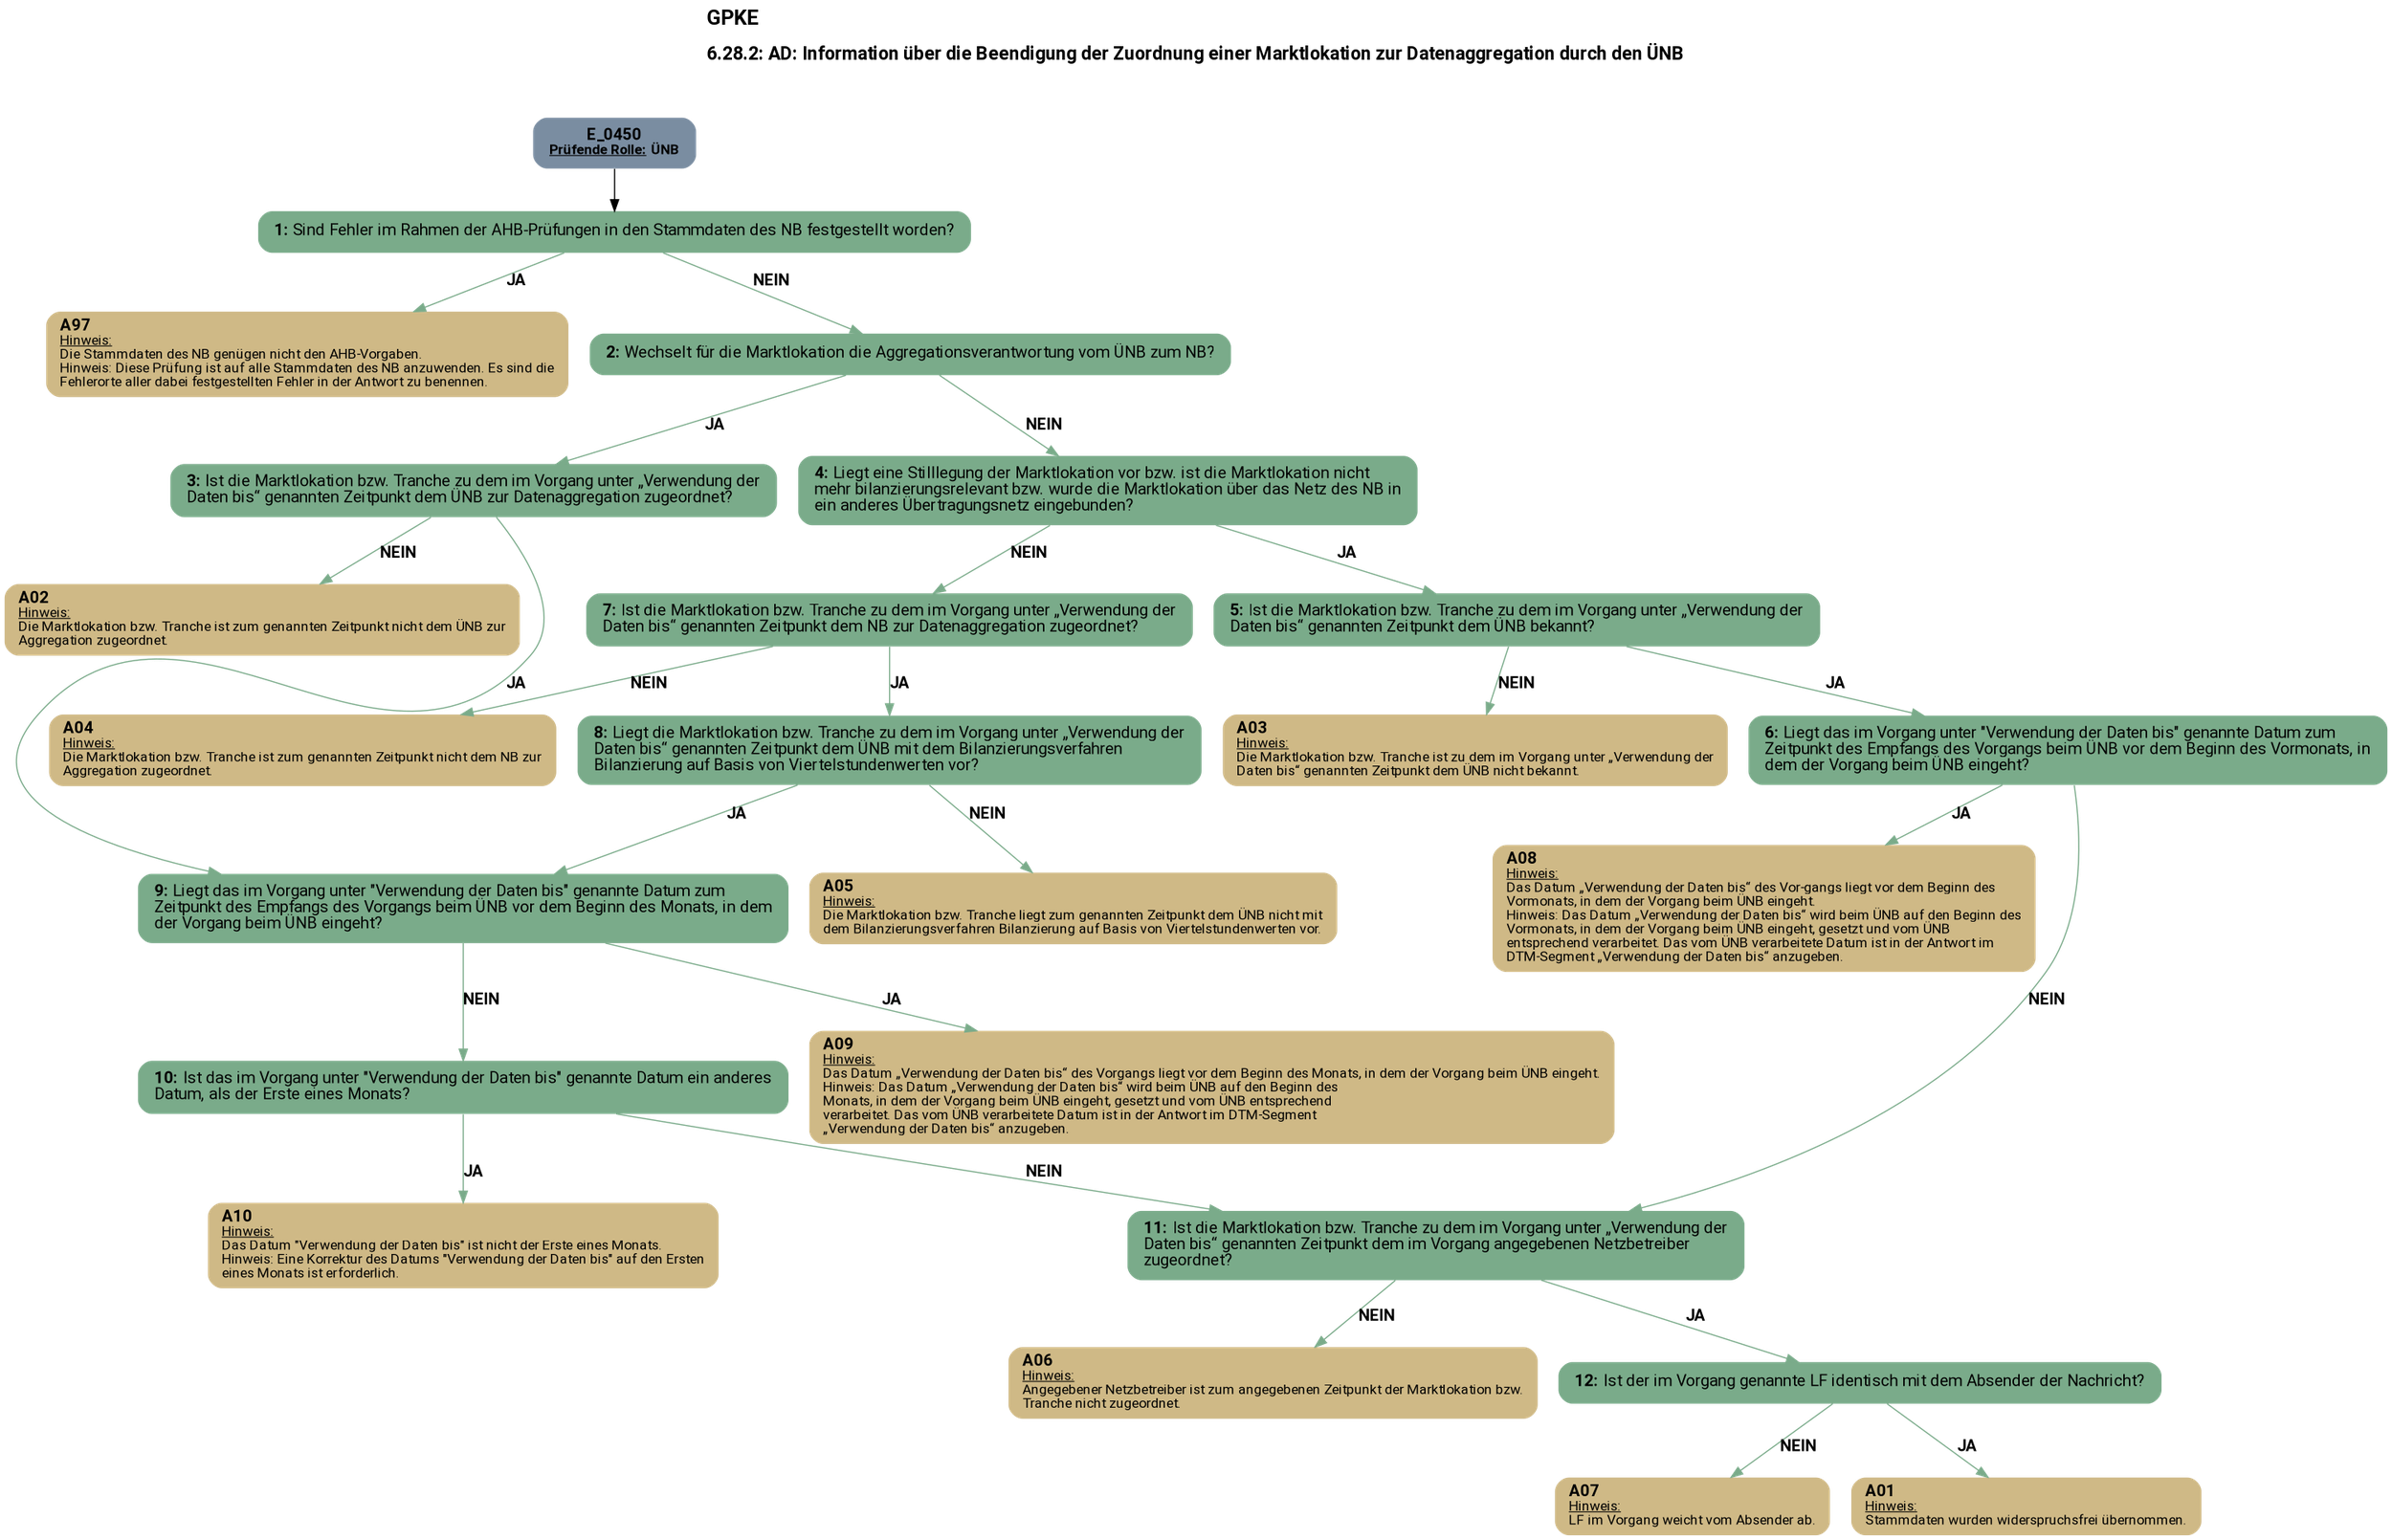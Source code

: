 digraph D {
    labelloc="t";
    label=<<B><FONT POINT-SIZE="18">GPKE</FONT></B><BR align="left"/><BR/><B><FONT POINT-SIZE="16">6.28.2: AD: Information über die Beendigung der Zuordnung einer Marktlokation zur Datenaggregation durch den ÜNB</FONT></B><BR align="left"/><BR/><BR/><BR/>>;
    ratio="compress";
    concentrate=true;
    pack=true;
    rankdir=TB;
    packmode="array";
    size="20,20";
    "Start" [margin="0.2,0.12", shape=box, style="filled,rounded", penwidth=0.0, fillcolor="#7a8da1", label=<<B>E_0450</B><BR align="center"/><FONT point-size="12"><B><U>Prüfende Rolle:</U> ÜNB</B></FONT><BR align="center"/>>, fontname="Roboto, sans-serif"];
    "1" [margin="0.2,0.12", shape=box, style="filled,rounded", penwidth=0.0, fillcolor="#7aab8a", label=<<B>1: </B>Sind Fehler im Rahmen der AHB-Prüfungen in den Stammdaten des NB festgestellt worden?<BR align="left"/>>, fontname="Roboto, sans-serif"];
    "A97" [margin="0.17,0.08", shape=box, style="filled,rounded", penwidth=0.0, fillcolor="#cfb986", label=<<B>A97</B><BR align="left"/><FONT point-size="12"><U>Hinweis:</U><BR align="left"/>Die Stammdaten des NB genügen nicht den AHB-Vorgaben.<BR align="left"/>Hinweis: Diese Prüfung ist auf alle Stammdaten des NB anzuwenden. Es sind die<BR align="left"/>Fehlerorte aller dabei festgestellten Fehler in der Antwort zu benennen.<BR align="left"/></FONT>>, fontname="Roboto, sans-serif"];
    "2" [margin="0.2,0.12", shape=box, style="filled,rounded", penwidth=0.0, fillcolor="#7aab8a", label=<<B>2: </B>Wechselt für die Marktlokation die Aggregationsverantwortung vom ÜNB zum NB?<BR align="left"/>>, fontname="Roboto, sans-serif"];
    "3" [margin="0.2,0.12", shape=box, style="filled,rounded", penwidth=0.0, fillcolor="#7aab8a", label=<<B>3: </B>Ist die Marktlokation bzw. Tranche zu dem im Vorgang unter „Verwendung der<BR align="left"/>Daten bis“ genannten Zeitpunkt dem ÜNB zur Datenaggregation zugeordnet?<BR align="left"/>>, fontname="Roboto, sans-serif"];
    "A02" [margin="0.17,0.08", shape=box, style="filled,rounded", penwidth=0.0, fillcolor="#cfb986", label=<<B>A02</B><BR align="left"/><FONT point-size="12"><U>Hinweis:</U><BR align="left"/>Die Marktlokation bzw. Tranche ist zum genannten Zeitpunkt nicht dem ÜNB zur<BR align="left"/>Aggregation zugeordnet.<BR align="left"/></FONT>>, fontname="Roboto, sans-serif"];
    "4" [margin="0.2,0.12", shape=box, style="filled,rounded", penwidth=0.0, fillcolor="#7aab8a", label=<<B>4: </B>Liegt eine Stilllegung der Marktlokation vor bzw. ist die Marktlokation nicht<BR align="left"/>mehr bilanzierungsrelevant bzw. wurde die Marktlokation über das Netz des NB in<BR align="left"/>ein anderes Übertragungsnetz eingebunden?<BR align="left"/>>, fontname="Roboto, sans-serif"];
    "5" [margin="0.2,0.12", shape=box, style="filled,rounded", penwidth=0.0, fillcolor="#7aab8a", label=<<B>5: </B>Ist die Marktlokation bzw. Tranche zu dem im Vorgang unter „Verwendung der<BR align="left"/>Daten bis“ genannten Zeitpunkt dem ÜNB bekannt?<BR align="left"/>>, fontname="Roboto, sans-serif"];
    "A03" [margin="0.17,0.08", shape=box, style="filled,rounded", penwidth=0.0, fillcolor="#cfb986", label=<<B>A03</B><BR align="left"/><FONT point-size="12"><U>Hinweis:</U><BR align="left"/>Die Marktlokation bzw. Tranche ist zu dem im Vorgang unter „Verwendung der<BR align="left"/>Daten bis“ genannten Zeitpunkt dem ÜNB nicht bekannt.<BR align="left"/></FONT>>, fontname="Roboto, sans-serif"];
    "6" [margin="0.2,0.12", shape=box, style="filled,rounded", penwidth=0.0, fillcolor="#7aab8a", label=<<B>6: </B>Liegt das im Vorgang unter "Verwendung der Daten bis" genannte Datum zum<BR align="left"/>Zeitpunkt des Empfangs des Vorgangs beim ÜNB vor dem Beginn des Vormonats, in<BR align="left"/>dem der Vorgang beim ÜNB eingeht?<BR align="left"/>>, fontname="Roboto, sans-serif"];
    "A08" [margin="0.17,0.08", shape=box, style="filled,rounded", penwidth=0.0, fillcolor="#cfb986", label=<<B>A08</B><BR align="left"/><FONT point-size="12"><U>Hinweis:</U><BR align="left"/>Das Datum „Verwendung der Daten bis“ des Vor-gangs liegt vor dem Beginn des<BR align="left"/>Vormonats, in dem der Vorgang beim ÜNB eingeht.<BR align="left"/>Hinweis: Das Datum „Verwendung der Daten bis“ wird beim ÜNB auf den Beginn des<BR align="left"/>Vormonats, in dem der Vorgang beim ÜNB eingeht, gesetzt und vom ÜNB<BR align="left"/>entsprechend verarbeitet. Das vom ÜNB verarbeitete Datum ist in der Antwort im<BR align="left"/>DTM-Segment „Verwendung der Daten bis“ anzugeben.<BR align="left"/></FONT>>, fontname="Roboto, sans-serif"];
    "7" [margin="0.2,0.12", shape=box, style="filled,rounded", penwidth=0.0, fillcolor="#7aab8a", label=<<B>7: </B>Ist die Marktlokation bzw. Tranche zu dem im Vorgang unter „Verwendung der<BR align="left"/>Daten bis“ genannten Zeitpunkt dem NB zur Datenaggregation zugeordnet?<BR align="left"/>>, fontname="Roboto, sans-serif"];
    "A04" [margin="0.17,0.08", shape=box, style="filled,rounded", penwidth=0.0, fillcolor="#cfb986", label=<<B>A04</B><BR align="left"/><FONT point-size="12"><U>Hinweis:</U><BR align="left"/>Die Marktlokation bzw. Tranche ist zum genannten Zeitpunkt nicht dem NB zur<BR align="left"/>Aggregation zugeordnet.<BR align="left"/></FONT>>, fontname="Roboto, sans-serif"];
    "8" [margin="0.2,0.12", shape=box, style="filled,rounded", penwidth=0.0, fillcolor="#7aab8a", label=<<B>8: </B>Liegt die Marktlokation bzw. Tranche zu dem im Vorgang unter „Verwendung der<BR align="left"/>Daten bis“ genannten Zeitpunkt dem ÜNB mit dem Bilanzierungsverfahren<BR align="left"/>Bilanzierung auf Basis von Viertelstundenwerten vor?<BR align="left"/>>, fontname="Roboto, sans-serif"];
    "A05" [margin="0.17,0.08", shape=box, style="filled,rounded", penwidth=0.0, fillcolor="#cfb986", label=<<B>A05</B><BR align="left"/><FONT point-size="12"><U>Hinweis:</U><BR align="left"/>Die Marktlokation bzw. Tranche liegt zum genannten Zeitpunkt dem ÜNB nicht mit<BR align="left"/>dem Bilanzierungsverfahren Bilanzierung auf Basis von Viertelstundenwerten vor.<BR align="left"/></FONT>>, fontname="Roboto, sans-serif"];
    "9" [margin="0.2,0.12", shape=box, style="filled,rounded", penwidth=0.0, fillcolor="#7aab8a", label=<<B>9: </B>Liegt das im Vorgang unter "Verwendung der Daten bis" genannte Datum zum<BR align="left"/>Zeitpunkt des Empfangs des Vorgangs beim ÜNB vor dem Beginn des Monats, in dem<BR align="left"/>der Vorgang beim ÜNB eingeht?<BR align="left"/>>, fontname="Roboto, sans-serif"];
    "A09" [margin="0.17,0.08", shape=box, style="filled,rounded", penwidth=0.0, fillcolor="#cfb986", label=<<B>A09</B><BR align="left"/><FONT point-size="12"><U>Hinweis:</U><BR align="left"/>Das Datum „Verwendung der Daten bis“ des Vorgangs liegt vor dem Beginn des Monats, in dem der Vorgang beim ÜNB eingeht.<BR align="left"/>Hinweis: Das Datum „Verwendung der Daten bis“ wird beim ÜNB auf den Beginn des<BR align="left"/>Monats, in dem der Vorgang beim ÜNB eingeht, gesetzt und vom ÜNB entsprechend<BR align="left"/>verarbeitet. Das vom ÜNB verarbeitete Datum ist in der Antwort im DTM-Segment<BR align="left"/>„Verwendung der Daten bis“ anzugeben.<BR align="left"/></FONT>>, fontname="Roboto, sans-serif"];
    "10" [margin="0.2,0.12", shape=box, style="filled,rounded", penwidth=0.0, fillcolor="#7aab8a", label=<<B>10: </B>Ist das im Vorgang unter "Verwendung der Daten bis" genannte Datum ein anderes<BR align="left"/>Datum, als der Erste eines Monats?<BR align="left"/>>, fontname="Roboto, sans-serif"];
    "A10" [margin="0.17,0.08", shape=box, style="filled,rounded", penwidth=0.0, fillcolor="#cfb986", label=<<B>A10</B><BR align="left"/><FONT point-size="12"><U>Hinweis:</U><BR align="left"/>Das Datum "Verwendung der Daten bis" ist nicht der Erste eines Monats.<BR align="left"/>Hinweis: Eine Korrektur des Datums "Verwendung der Daten bis" auf den Ersten<BR align="left"/>eines Monats ist erforderlich.<BR align="left"/></FONT>>, fontname="Roboto, sans-serif"];
    "11" [margin="0.2,0.12", shape=box, style="filled,rounded", penwidth=0.0, fillcolor="#7aab8a", label=<<B>11: </B>Ist die Marktlokation bzw. Tranche zu dem im Vorgang unter „Verwendung der<BR align="left"/>Daten bis“ genannten Zeitpunkt dem im Vorgang angegebenen Netzbetreiber<BR align="left"/>zugeordnet?<BR align="left"/>>, fontname="Roboto, sans-serif"];
    "A06" [margin="0.17,0.08", shape=box, style="filled,rounded", penwidth=0.0, fillcolor="#cfb986", label=<<B>A06</B><BR align="left"/><FONT point-size="12"><U>Hinweis:</U><BR align="left"/>Angegebener Netzbetreiber ist zum angegebenen Zeitpunkt der Marktlokation bzw.<BR align="left"/>Tranche nicht zugeordnet.<BR align="left"/></FONT>>, fontname="Roboto, sans-serif"];
    "12" [margin="0.2,0.12", shape=box, style="filled,rounded", penwidth=0.0, fillcolor="#7aab8a", label=<<B>12: </B>Ist der im Vorgang genannte LF identisch mit dem Absender der Nachricht?<BR align="left"/>>, fontname="Roboto, sans-serif"];
    "A07" [margin="0.17,0.08", shape=box, style="filled,rounded", penwidth=0.0, fillcolor="#cfb986", label=<<B>A07</B><BR align="left"/><FONT point-size="12"><U>Hinweis:</U><BR align="left"/>LF im Vorgang weicht vom Absender ab.<BR align="left"/></FONT>>, fontname="Roboto, sans-serif"];
    "A01" [margin="0.17,0.08", shape=box, style="filled,rounded", penwidth=0.0, fillcolor="#cfb986", label=<<B>A01</B><BR align="left"/><FONT point-size="12"><U>Hinweis:</U><BR align="left"/>Stammdaten wurden widerspruchsfrei übernommen.<BR align="left"/></FONT>>, fontname="Roboto, sans-serif"];

    "Start" -> "1";
    "1" -> "A97" [label=<<B>JA</B>>, color="#7aab8a", fontname="Roboto, sans-serif"];
    "1" -> "2" [label=<<B>NEIN</B>>, color="#7aab8a", fontname="Roboto, sans-serif"];
    "2" -> "3" [label=<<B>JA</B>>, color="#7aab8a", fontname="Roboto, sans-serif"];
    "2" -> "4" [label=<<B>NEIN</B>>, color="#7aab8a", fontname="Roboto, sans-serif"];
    "3" -> "A02" [label=<<B>NEIN</B>>, color="#7aab8a", fontname="Roboto, sans-serif"];
    "3" -> "9" [label=<<B>JA</B>>, color="#7aab8a", fontname="Roboto, sans-serif"];
    "4" -> "5" [label=<<B>JA</B>>, color="#7aab8a", fontname="Roboto, sans-serif"];
    "4" -> "7" [label=<<B>NEIN</B>>, color="#7aab8a", fontname="Roboto, sans-serif"];
    "5" -> "A03" [label=<<B>NEIN</B>>, color="#7aab8a", fontname="Roboto, sans-serif"];
    "5" -> "6" [label=<<B>JA</B>>, color="#7aab8a", fontname="Roboto, sans-serif"];
    "6" -> "A08" [label=<<B>JA</B>>, color="#7aab8a", fontname="Roboto, sans-serif"];
    "6" -> "11" [label=<<B>NEIN</B>>, color="#7aab8a", fontname="Roboto, sans-serif"];
    "7" -> "A04" [label=<<B>NEIN</B>>, color="#7aab8a", fontname="Roboto, sans-serif"];
    "7" -> "8" [label=<<B>JA</B>>, color="#7aab8a", fontname="Roboto, sans-serif"];
    "8" -> "A05" [label=<<B>NEIN</B>>, color="#7aab8a", fontname="Roboto, sans-serif"];
    "8" -> "9" [label=<<B>JA</B>>, color="#7aab8a", fontname="Roboto, sans-serif"];
    "9" -> "A09" [label=<<B>JA</B>>, color="#7aab8a", fontname="Roboto, sans-serif"];
    "9" -> "10" [label=<<B>NEIN</B>>, color="#7aab8a", fontname="Roboto, sans-serif"];
    "10" -> "A10" [label=<<B>JA</B>>, color="#7aab8a", fontname="Roboto, sans-serif"];
    "10" -> "11" [label=<<B>NEIN</B>>, color="#7aab8a", fontname="Roboto, sans-serif"];
    "11" -> "A06" [label=<<B>NEIN</B>>, color="#7aab8a", fontname="Roboto, sans-serif"];
    "11" -> "12" [label=<<B>JA</B>>, color="#7aab8a", fontname="Roboto, sans-serif"];
    "12" -> "A07" [label=<<B>NEIN</B>>, color="#7aab8a", fontname="Roboto, sans-serif"];
    "12" -> "A01" [label=<<B>JA</B>>, color="#7aab8a", fontname="Roboto, sans-serif"];

    bgcolor="transparent";
fontname="Roboto, sans-serif";
}